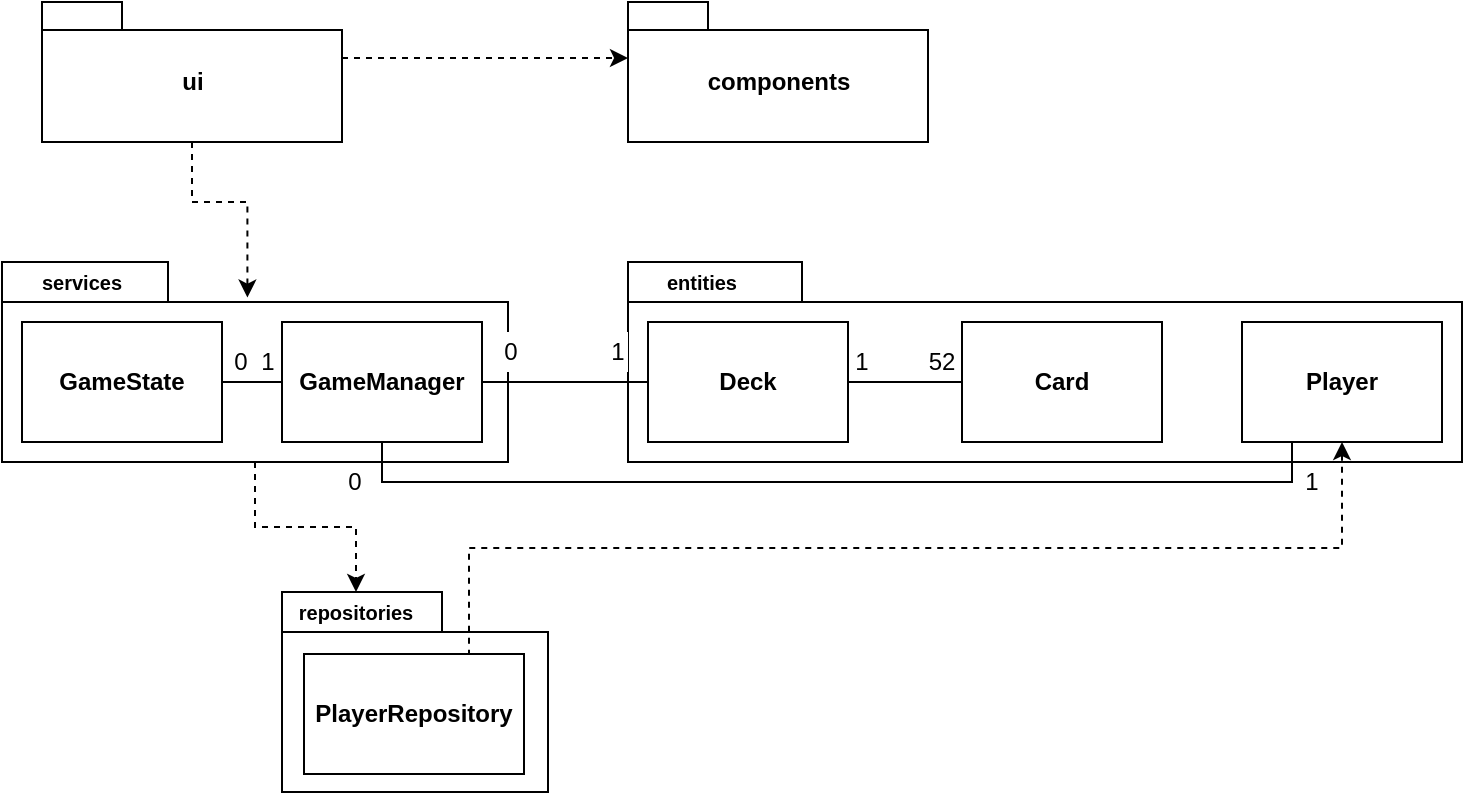 <mxfile version="13.7.9" type="device"><diagram id="sJ0DLttMvb4TO0hkLlTb" name="Page-1"><mxGraphModel dx="981" dy="567" grid="1" gridSize="10" guides="1" tooltips="1" connect="1" arrows="1" fold="1" page="1" pageScale="1" pageWidth="827" pageHeight="1169" math="0" shadow="0"><root><mxCell id="0"/><mxCell id="1" parent="0"/><mxCell id="DJFDQIU9Fr0P4l9Sinmo-13" style="edgeStyle=orthogonalEdgeStyle;rounded=0;orthogonalLoop=1;jettySize=auto;html=1;exitX=0;exitY=0;exitDx=150;exitDy=28;exitPerimeter=0;entryX=0;entryY=0;entryDx=0;entryDy=28;entryPerimeter=0;dashed=1;" parent="1" source="DJFDQIU9Fr0P4l9Sinmo-1" target="DJFDQIU9Fr0P4l9Sinmo-2" edge="1"><mxGeometry relative="1" as="geometry"/></mxCell><mxCell id="cD-Ech7D2tXac7cVUHwn-17" style="edgeStyle=orthogonalEdgeStyle;rounded=0;orthogonalLoop=1;jettySize=auto;html=1;exitX=0.5;exitY=1;exitDx=0;exitDy=0;exitPerimeter=0;entryX=0.485;entryY=0.178;entryDx=0;entryDy=0;dashed=1;endArrow=classic;endFill=1;entryPerimeter=0;" edge="1" parent="1" source="DJFDQIU9Fr0P4l9Sinmo-1" target="DJFDQIU9Fr0P4l9Sinmo-3"><mxGeometry relative="1" as="geometry"/></mxCell><mxCell id="DJFDQIU9Fr0P4l9Sinmo-1" value="ui" style="shape=folder;fontStyle=1;spacingTop=10;tabWidth=40;tabHeight=14;tabPosition=left;html=1;" parent="1" vertex="1"><mxGeometry x="90" y="190" width="150" height="70" as="geometry"/></mxCell><mxCell id="DJFDQIU9Fr0P4l9Sinmo-2" value="components" style="shape=folder;fontStyle=1;spacingTop=10;tabWidth=40;tabHeight=14;tabPosition=left;html=1;" parent="1" vertex="1"><mxGeometry x="383" y="190" width="150" height="70" as="geometry"/></mxCell><mxCell id="cD-Ech7D2tXac7cVUHwn-23" style="edgeStyle=orthogonalEdgeStyle;rounded=0;orthogonalLoop=1;jettySize=auto;html=1;exitX=0.5;exitY=1;exitDx=0;exitDy=0;exitPerimeter=0;endArrow=classic;endFill=1;dashed=1;" edge="1" parent="1" source="DJFDQIU9Fr0P4l9Sinmo-3" target="cD-Ech7D2tXac7cVUHwn-13"><mxGeometry relative="1" as="geometry"/></mxCell><mxCell id="DJFDQIU9Fr0P4l9Sinmo-3" value="" style="shape=folder;fontStyle=1;spacingTop=10;tabWidth=83;tabHeight=20;tabPosition=left;html=1;" parent="1" vertex="1"><mxGeometry x="70" y="320" width="253" height="100" as="geometry"/></mxCell><mxCell id="DJFDQIU9Fr0P4l9Sinmo-4" value="" style="shape=folder;fontStyle=1;spacingTop=10;tabWidth=80;tabHeight=20;tabPosition=left;html=1;" parent="1" vertex="1"><mxGeometry x="210" y="485" width="133" height="100" as="geometry"/></mxCell><mxCell id="DJFDQIU9Fr0P4l9Sinmo-8" value="" style="shape=folder;fontStyle=1;spacingTop=10;tabWidth=87;tabHeight=20;tabPosition=left;html=1;" parent="1" vertex="1"><mxGeometry x="383" y="320" width="417" height="100" as="geometry"/></mxCell><mxCell id="cD-Ech7D2tXac7cVUHwn-1" value="&lt;b&gt;PlayerRepository&lt;/b&gt;" style="rounded=0;whiteSpace=wrap;html=1;" vertex="1" parent="1"><mxGeometry x="221" y="516" width="110" height="60" as="geometry"/></mxCell><mxCell id="cD-Ech7D2tXac7cVUHwn-4" value="&lt;b&gt;&lt;font style=&quot;font-size: 10px&quot;&gt;services&lt;/font&gt;&lt;/b&gt;" style="text;html=1;strokeColor=none;fillColor=none;align=center;verticalAlign=middle;whiteSpace=wrap;rounded=0;" vertex="1" parent="1"><mxGeometry x="90" y="320" width="40" height="20" as="geometry"/></mxCell><mxCell id="cD-Ech7D2tXac7cVUHwn-22" style="edgeStyle=orthogonalEdgeStyle;rounded=0;orthogonalLoop=1;jettySize=auto;html=1;exitX=1;exitY=0.5;exitDx=0;exitDy=0;entryX=0;entryY=0.5;entryDx=0;entryDy=0;endArrow=none;endFill=0;" edge="1" parent="1" source="cD-Ech7D2tXac7cVUHwn-5" target="cD-Ech7D2tXac7cVUHwn-7"><mxGeometry relative="1" as="geometry"/></mxCell><mxCell id="cD-Ech7D2tXac7cVUHwn-5" value="&lt;b&gt;GameManager&lt;/b&gt;" style="rounded=0;whiteSpace=wrap;html=1;" vertex="1" parent="1"><mxGeometry x="210" y="350" width="100" height="60" as="geometry"/></mxCell><mxCell id="cD-Ech7D2tXac7cVUHwn-18" style="edgeStyle=orthogonalEdgeStyle;rounded=0;orthogonalLoop=1;jettySize=auto;html=1;exitX=1;exitY=0.5;exitDx=0;exitDy=0;entryX=0;entryY=0.5;entryDx=0;entryDy=0;endArrow=none;endFill=0;" edge="1" parent="1" source="cD-Ech7D2tXac7cVUHwn-6" target="cD-Ech7D2tXac7cVUHwn-5"><mxGeometry relative="1" as="geometry"/></mxCell><mxCell id="cD-Ech7D2tXac7cVUHwn-6" value="&lt;b&gt;GameState&lt;/b&gt;" style="rounded=0;whiteSpace=wrap;html=1;" vertex="1" parent="1"><mxGeometry x="80" y="350" width="100" height="60" as="geometry"/></mxCell><mxCell id="cD-Ech7D2tXac7cVUHwn-10" style="edgeStyle=orthogonalEdgeStyle;rounded=0;orthogonalLoop=1;jettySize=auto;html=1;exitX=1;exitY=0.5;exitDx=0;exitDy=0;entryX=0;entryY=0.5;entryDx=0;entryDy=0;endArrow=none;endFill=0;" edge="1" parent="1" source="cD-Ech7D2tXac7cVUHwn-7" target="cD-Ech7D2tXac7cVUHwn-8"><mxGeometry relative="1" as="geometry"/></mxCell><mxCell id="cD-Ech7D2tXac7cVUHwn-7" value="&lt;b&gt;Deck&lt;/b&gt;" style="rounded=0;whiteSpace=wrap;html=1;" vertex="1" parent="1"><mxGeometry x="393" y="350" width="100" height="60" as="geometry"/></mxCell><mxCell id="cD-Ech7D2tXac7cVUHwn-8" value="&lt;b&gt;Card&lt;/b&gt;" style="rounded=0;whiteSpace=wrap;html=1;" vertex="1" parent="1"><mxGeometry x="550" y="350" width="100" height="60" as="geometry"/></mxCell><mxCell id="cD-Ech7D2tXac7cVUHwn-24" style="edgeStyle=orthogonalEdgeStyle;rounded=0;orthogonalLoop=1;jettySize=auto;html=1;exitX=0.5;exitY=1;exitDx=0;exitDy=0;entryX=0.75;entryY=0;entryDx=0;entryDy=0;dashed=1;endArrow=none;endFill=0;startArrow=classic;startFill=1;" edge="1" parent="1" source="cD-Ech7D2tXac7cVUHwn-9" target="cD-Ech7D2tXac7cVUHwn-1"><mxGeometry relative="1" as="geometry"/></mxCell><mxCell id="cD-Ech7D2tXac7cVUHwn-25" style="edgeStyle=orthogonalEdgeStyle;rounded=0;orthogonalLoop=1;jettySize=auto;html=1;exitX=0.25;exitY=1;exitDx=0;exitDy=0;entryX=0.5;entryY=1;entryDx=0;entryDy=0;startArrow=none;startFill=0;endArrow=none;endFill=0;" edge="1" parent="1" source="cD-Ech7D2tXac7cVUHwn-9" target="cD-Ech7D2tXac7cVUHwn-5"><mxGeometry relative="1" as="geometry"/></mxCell><mxCell id="cD-Ech7D2tXac7cVUHwn-9" value="&lt;b&gt;Player&lt;/b&gt;" style="rounded=0;whiteSpace=wrap;html=1;" vertex="1" parent="1"><mxGeometry x="690" y="350" width="100" height="60" as="geometry"/></mxCell><mxCell id="cD-Ech7D2tXac7cVUHwn-11" value="1" style="text;html=1;strokeColor=none;fillColor=none;align=center;verticalAlign=middle;whiteSpace=wrap;rounded=0;" vertex="1" parent="1"><mxGeometry x="480" y="360" width="40" height="20" as="geometry"/></mxCell><mxCell id="cD-Ech7D2tXac7cVUHwn-12" value="52" style="text;html=1;strokeColor=none;fillColor=none;align=center;verticalAlign=middle;whiteSpace=wrap;rounded=0;" vertex="1" parent="1"><mxGeometry x="520" y="360" width="40" height="20" as="geometry"/></mxCell><mxCell id="cD-Ech7D2tXac7cVUHwn-13" value="&lt;b&gt;&lt;font style=&quot;font-size: 10px&quot;&gt;repositories&lt;/font&gt;&lt;/b&gt;" style="text;html=1;strokeColor=none;fillColor=none;align=center;verticalAlign=middle;whiteSpace=wrap;rounded=0;" vertex="1" parent="1"><mxGeometry x="227" y="485" width="40" height="20" as="geometry"/></mxCell><mxCell id="cD-Ech7D2tXac7cVUHwn-14" value="&lt;b&gt;&lt;font style=&quot;font-size: 10px&quot;&gt;entities&lt;/font&gt;&lt;/b&gt;" style="text;html=1;strokeColor=none;fillColor=none;align=center;verticalAlign=middle;whiteSpace=wrap;rounded=0;" vertex="1" parent="1"><mxGeometry x="400" y="320" width="40" height="20" as="geometry"/></mxCell><mxCell id="cD-Ech7D2tXac7cVUHwn-19" value="1" style="text;html=1;strokeColor=none;fillColor=none;align=center;verticalAlign=middle;whiteSpace=wrap;rounded=0;" vertex="1" parent="1"><mxGeometry x="196" y="365" width="14" height="10" as="geometry"/></mxCell><mxCell id="cD-Ech7D2tXac7cVUHwn-21" value="1" style="text;html=1;strokeColor=none;align=center;verticalAlign=middle;whiteSpace=wrap;rounded=0;fillColor=#ffffff;" vertex="1" parent="1"><mxGeometry x="373" y="355" width="10" height="20" as="geometry"/></mxCell><mxCell id="cD-Ech7D2tXac7cVUHwn-26" value="1" style="text;html=1;strokeColor=none;fillColor=none;align=center;verticalAlign=middle;whiteSpace=wrap;rounded=0;" vertex="1" parent="1"><mxGeometry x="720" y="420" width="10" height="20" as="geometry"/></mxCell><mxCell id="cD-Ech7D2tXac7cVUHwn-28" value="0" style="text;html=1;strokeColor=none;align=center;verticalAlign=middle;whiteSpace=wrap;rounded=0;fillColor=#ffffff;" vertex="1" parent="1"><mxGeometry x="318" y="355" width="13" height="20" as="geometry"/></mxCell><mxCell id="cD-Ech7D2tXac7cVUHwn-29" value="0" style="text;html=1;strokeColor=none;align=center;verticalAlign=middle;whiteSpace=wrap;rounded=0;fillColor=#ffffff;" vertex="1" parent="1"><mxGeometry x="183" y="365" width="13" height="10" as="geometry"/></mxCell><mxCell id="cD-Ech7D2tXac7cVUHwn-30" value="0" style="text;html=1;strokeColor=none;align=center;verticalAlign=middle;whiteSpace=wrap;rounded=0;" vertex="1" parent="1"><mxGeometry x="240" y="420" width="13" height="20" as="geometry"/></mxCell></root></mxGraphModel></diagram></mxfile>